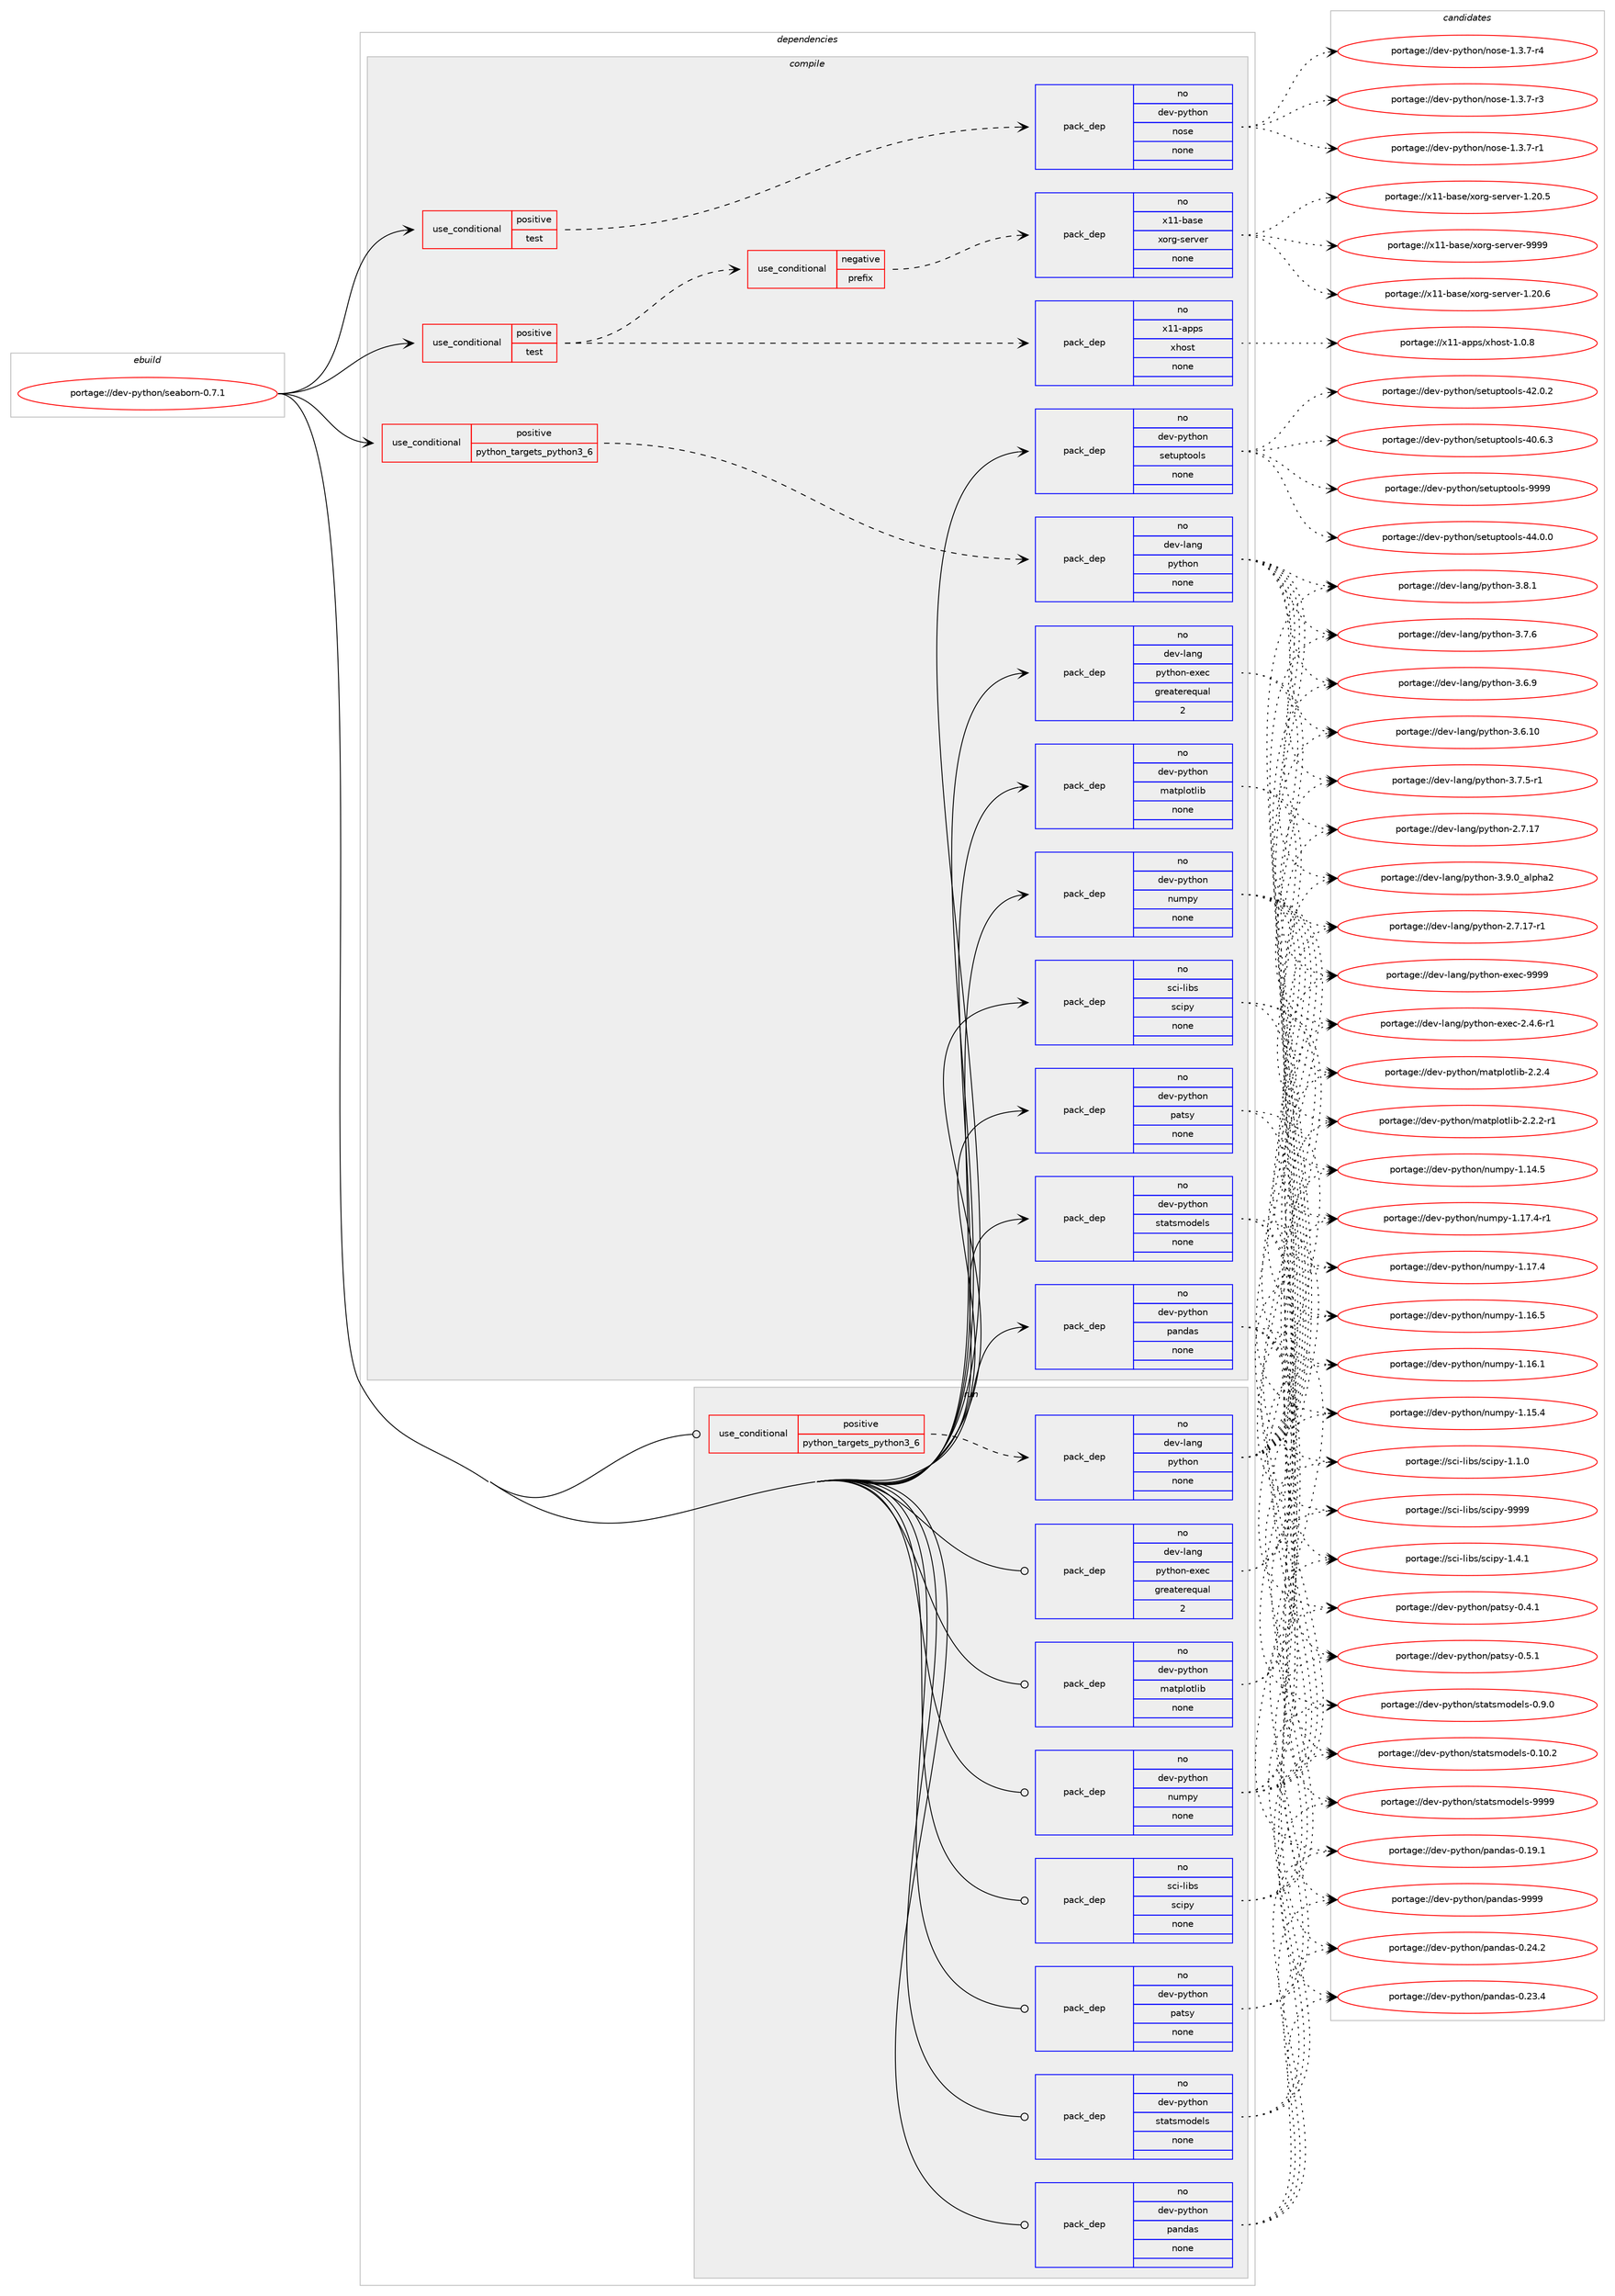 digraph prolog {

# *************
# Graph options
# *************

newrank=true;
concentrate=true;
compound=true;
graph [rankdir=LR,fontname=Helvetica,fontsize=10,ranksep=1.5];#, ranksep=2.5, nodesep=0.2];
edge  [arrowhead=vee];
node  [fontname=Helvetica,fontsize=10];

# **********
# The ebuild
# **********

subgraph cluster_leftcol {
color=gray;
rank=same;
label=<<i>ebuild</i>>;
id [label="portage://dev-python/seaborn-0.7.1", color=red, width=4, href="../dev-python/seaborn-0.7.1.svg"];
}

# ****************
# The dependencies
# ****************

subgraph cluster_midcol {
color=gray;
label=<<i>dependencies</i>>;
subgraph cluster_compile {
fillcolor="#eeeeee";
style=filled;
label=<<i>compile</i>>;
subgraph cond106258 {
dependency426656 [label=<<TABLE BORDER="0" CELLBORDER="1" CELLSPACING="0" CELLPADDING="4"><TR><TD ROWSPAN="3" CELLPADDING="10">use_conditional</TD></TR><TR><TD>positive</TD></TR><TR><TD>python_targets_python3_6</TD></TR></TABLE>>, shape=none, color=red];
subgraph pack315500 {
dependency426657 [label=<<TABLE BORDER="0" CELLBORDER="1" CELLSPACING="0" CELLPADDING="4" WIDTH="220"><TR><TD ROWSPAN="6" CELLPADDING="30">pack_dep</TD></TR><TR><TD WIDTH="110">no</TD></TR><TR><TD>dev-lang</TD></TR><TR><TD>python</TD></TR><TR><TD>none</TD></TR><TR><TD></TD></TR></TABLE>>, shape=none, color=blue];
}
dependency426656:e -> dependency426657:w [weight=20,style="dashed",arrowhead="vee"];
}
id:e -> dependency426656:w [weight=20,style="solid",arrowhead="vee"];
subgraph cond106259 {
dependency426658 [label=<<TABLE BORDER="0" CELLBORDER="1" CELLSPACING="0" CELLPADDING="4"><TR><TD ROWSPAN="3" CELLPADDING="10">use_conditional</TD></TR><TR><TD>positive</TD></TR><TR><TD>test</TD></TR></TABLE>>, shape=none, color=red];
subgraph cond106260 {
dependency426659 [label=<<TABLE BORDER="0" CELLBORDER="1" CELLSPACING="0" CELLPADDING="4"><TR><TD ROWSPAN="3" CELLPADDING="10">use_conditional</TD></TR><TR><TD>negative</TD></TR><TR><TD>prefix</TD></TR></TABLE>>, shape=none, color=red];
subgraph pack315501 {
dependency426660 [label=<<TABLE BORDER="0" CELLBORDER="1" CELLSPACING="0" CELLPADDING="4" WIDTH="220"><TR><TD ROWSPAN="6" CELLPADDING="30">pack_dep</TD></TR><TR><TD WIDTH="110">no</TD></TR><TR><TD>x11-base</TD></TR><TR><TD>xorg-server</TD></TR><TR><TD>none</TD></TR><TR><TD></TD></TR></TABLE>>, shape=none, color=blue];
}
dependency426659:e -> dependency426660:w [weight=20,style="dashed",arrowhead="vee"];
}
dependency426658:e -> dependency426659:w [weight=20,style="dashed",arrowhead="vee"];
subgraph pack315502 {
dependency426661 [label=<<TABLE BORDER="0" CELLBORDER="1" CELLSPACING="0" CELLPADDING="4" WIDTH="220"><TR><TD ROWSPAN="6" CELLPADDING="30">pack_dep</TD></TR><TR><TD WIDTH="110">no</TD></TR><TR><TD>x11-apps</TD></TR><TR><TD>xhost</TD></TR><TR><TD>none</TD></TR><TR><TD></TD></TR></TABLE>>, shape=none, color=blue];
}
dependency426658:e -> dependency426661:w [weight=20,style="dashed",arrowhead="vee"];
}
id:e -> dependency426658:w [weight=20,style="solid",arrowhead="vee"];
subgraph cond106261 {
dependency426662 [label=<<TABLE BORDER="0" CELLBORDER="1" CELLSPACING="0" CELLPADDING="4"><TR><TD ROWSPAN="3" CELLPADDING="10">use_conditional</TD></TR><TR><TD>positive</TD></TR><TR><TD>test</TD></TR></TABLE>>, shape=none, color=red];
subgraph pack315503 {
dependency426663 [label=<<TABLE BORDER="0" CELLBORDER="1" CELLSPACING="0" CELLPADDING="4" WIDTH="220"><TR><TD ROWSPAN="6" CELLPADDING="30">pack_dep</TD></TR><TR><TD WIDTH="110">no</TD></TR><TR><TD>dev-python</TD></TR><TR><TD>nose</TD></TR><TR><TD>none</TD></TR><TR><TD></TD></TR></TABLE>>, shape=none, color=blue];
}
dependency426662:e -> dependency426663:w [weight=20,style="dashed",arrowhead="vee"];
}
id:e -> dependency426662:w [weight=20,style="solid",arrowhead="vee"];
subgraph pack315504 {
dependency426664 [label=<<TABLE BORDER="0" CELLBORDER="1" CELLSPACING="0" CELLPADDING="4" WIDTH="220"><TR><TD ROWSPAN="6" CELLPADDING="30">pack_dep</TD></TR><TR><TD WIDTH="110">no</TD></TR><TR><TD>dev-lang</TD></TR><TR><TD>python-exec</TD></TR><TR><TD>greaterequal</TD></TR><TR><TD>2</TD></TR></TABLE>>, shape=none, color=blue];
}
id:e -> dependency426664:w [weight=20,style="solid",arrowhead="vee"];
subgraph pack315505 {
dependency426665 [label=<<TABLE BORDER="0" CELLBORDER="1" CELLSPACING="0" CELLPADDING="4" WIDTH="220"><TR><TD ROWSPAN="6" CELLPADDING="30">pack_dep</TD></TR><TR><TD WIDTH="110">no</TD></TR><TR><TD>dev-python</TD></TR><TR><TD>matplotlib</TD></TR><TR><TD>none</TD></TR><TR><TD></TD></TR></TABLE>>, shape=none, color=blue];
}
id:e -> dependency426665:w [weight=20,style="solid",arrowhead="vee"];
subgraph pack315506 {
dependency426666 [label=<<TABLE BORDER="0" CELLBORDER="1" CELLSPACING="0" CELLPADDING="4" WIDTH="220"><TR><TD ROWSPAN="6" CELLPADDING="30">pack_dep</TD></TR><TR><TD WIDTH="110">no</TD></TR><TR><TD>dev-python</TD></TR><TR><TD>numpy</TD></TR><TR><TD>none</TD></TR><TR><TD></TD></TR></TABLE>>, shape=none, color=blue];
}
id:e -> dependency426666:w [weight=20,style="solid",arrowhead="vee"];
subgraph pack315507 {
dependency426667 [label=<<TABLE BORDER="0" CELLBORDER="1" CELLSPACING="0" CELLPADDING="4" WIDTH="220"><TR><TD ROWSPAN="6" CELLPADDING="30">pack_dep</TD></TR><TR><TD WIDTH="110">no</TD></TR><TR><TD>dev-python</TD></TR><TR><TD>pandas</TD></TR><TR><TD>none</TD></TR><TR><TD></TD></TR></TABLE>>, shape=none, color=blue];
}
id:e -> dependency426667:w [weight=20,style="solid",arrowhead="vee"];
subgraph pack315508 {
dependency426668 [label=<<TABLE BORDER="0" CELLBORDER="1" CELLSPACING="0" CELLPADDING="4" WIDTH="220"><TR><TD ROWSPAN="6" CELLPADDING="30">pack_dep</TD></TR><TR><TD WIDTH="110">no</TD></TR><TR><TD>dev-python</TD></TR><TR><TD>patsy</TD></TR><TR><TD>none</TD></TR><TR><TD></TD></TR></TABLE>>, shape=none, color=blue];
}
id:e -> dependency426668:w [weight=20,style="solid",arrowhead="vee"];
subgraph pack315509 {
dependency426669 [label=<<TABLE BORDER="0" CELLBORDER="1" CELLSPACING="0" CELLPADDING="4" WIDTH="220"><TR><TD ROWSPAN="6" CELLPADDING="30">pack_dep</TD></TR><TR><TD WIDTH="110">no</TD></TR><TR><TD>dev-python</TD></TR><TR><TD>setuptools</TD></TR><TR><TD>none</TD></TR><TR><TD></TD></TR></TABLE>>, shape=none, color=blue];
}
id:e -> dependency426669:w [weight=20,style="solid",arrowhead="vee"];
subgraph pack315510 {
dependency426670 [label=<<TABLE BORDER="0" CELLBORDER="1" CELLSPACING="0" CELLPADDING="4" WIDTH="220"><TR><TD ROWSPAN="6" CELLPADDING="30">pack_dep</TD></TR><TR><TD WIDTH="110">no</TD></TR><TR><TD>dev-python</TD></TR><TR><TD>statsmodels</TD></TR><TR><TD>none</TD></TR><TR><TD></TD></TR></TABLE>>, shape=none, color=blue];
}
id:e -> dependency426670:w [weight=20,style="solid",arrowhead="vee"];
subgraph pack315511 {
dependency426671 [label=<<TABLE BORDER="0" CELLBORDER="1" CELLSPACING="0" CELLPADDING="4" WIDTH="220"><TR><TD ROWSPAN="6" CELLPADDING="30">pack_dep</TD></TR><TR><TD WIDTH="110">no</TD></TR><TR><TD>sci-libs</TD></TR><TR><TD>scipy</TD></TR><TR><TD>none</TD></TR><TR><TD></TD></TR></TABLE>>, shape=none, color=blue];
}
id:e -> dependency426671:w [weight=20,style="solid",arrowhead="vee"];
}
subgraph cluster_compileandrun {
fillcolor="#eeeeee";
style=filled;
label=<<i>compile and run</i>>;
}
subgraph cluster_run {
fillcolor="#eeeeee";
style=filled;
label=<<i>run</i>>;
subgraph cond106262 {
dependency426672 [label=<<TABLE BORDER="0" CELLBORDER="1" CELLSPACING="0" CELLPADDING="4"><TR><TD ROWSPAN="3" CELLPADDING="10">use_conditional</TD></TR><TR><TD>positive</TD></TR><TR><TD>python_targets_python3_6</TD></TR></TABLE>>, shape=none, color=red];
subgraph pack315512 {
dependency426673 [label=<<TABLE BORDER="0" CELLBORDER="1" CELLSPACING="0" CELLPADDING="4" WIDTH="220"><TR><TD ROWSPAN="6" CELLPADDING="30">pack_dep</TD></TR><TR><TD WIDTH="110">no</TD></TR><TR><TD>dev-lang</TD></TR><TR><TD>python</TD></TR><TR><TD>none</TD></TR><TR><TD></TD></TR></TABLE>>, shape=none, color=blue];
}
dependency426672:e -> dependency426673:w [weight=20,style="dashed",arrowhead="vee"];
}
id:e -> dependency426672:w [weight=20,style="solid",arrowhead="odot"];
subgraph pack315513 {
dependency426674 [label=<<TABLE BORDER="0" CELLBORDER="1" CELLSPACING="0" CELLPADDING="4" WIDTH="220"><TR><TD ROWSPAN="6" CELLPADDING="30">pack_dep</TD></TR><TR><TD WIDTH="110">no</TD></TR><TR><TD>dev-lang</TD></TR><TR><TD>python-exec</TD></TR><TR><TD>greaterequal</TD></TR><TR><TD>2</TD></TR></TABLE>>, shape=none, color=blue];
}
id:e -> dependency426674:w [weight=20,style="solid",arrowhead="odot"];
subgraph pack315514 {
dependency426675 [label=<<TABLE BORDER="0" CELLBORDER="1" CELLSPACING="0" CELLPADDING="4" WIDTH="220"><TR><TD ROWSPAN="6" CELLPADDING="30">pack_dep</TD></TR><TR><TD WIDTH="110">no</TD></TR><TR><TD>dev-python</TD></TR><TR><TD>matplotlib</TD></TR><TR><TD>none</TD></TR><TR><TD></TD></TR></TABLE>>, shape=none, color=blue];
}
id:e -> dependency426675:w [weight=20,style="solid",arrowhead="odot"];
subgraph pack315515 {
dependency426676 [label=<<TABLE BORDER="0" CELLBORDER="1" CELLSPACING="0" CELLPADDING="4" WIDTH="220"><TR><TD ROWSPAN="6" CELLPADDING="30">pack_dep</TD></TR><TR><TD WIDTH="110">no</TD></TR><TR><TD>dev-python</TD></TR><TR><TD>numpy</TD></TR><TR><TD>none</TD></TR><TR><TD></TD></TR></TABLE>>, shape=none, color=blue];
}
id:e -> dependency426676:w [weight=20,style="solid",arrowhead="odot"];
subgraph pack315516 {
dependency426677 [label=<<TABLE BORDER="0" CELLBORDER="1" CELLSPACING="0" CELLPADDING="4" WIDTH="220"><TR><TD ROWSPAN="6" CELLPADDING="30">pack_dep</TD></TR><TR><TD WIDTH="110">no</TD></TR><TR><TD>dev-python</TD></TR><TR><TD>pandas</TD></TR><TR><TD>none</TD></TR><TR><TD></TD></TR></TABLE>>, shape=none, color=blue];
}
id:e -> dependency426677:w [weight=20,style="solid",arrowhead="odot"];
subgraph pack315517 {
dependency426678 [label=<<TABLE BORDER="0" CELLBORDER="1" CELLSPACING="0" CELLPADDING="4" WIDTH="220"><TR><TD ROWSPAN="6" CELLPADDING="30">pack_dep</TD></TR><TR><TD WIDTH="110">no</TD></TR><TR><TD>dev-python</TD></TR><TR><TD>patsy</TD></TR><TR><TD>none</TD></TR><TR><TD></TD></TR></TABLE>>, shape=none, color=blue];
}
id:e -> dependency426678:w [weight=20,style="solid",arrowhead="odot"];
subgraph pack315518 {
dependency426679 [label=<<TABLE BORDER="0" CELLBORDER="1" CELLSPACING="0" CELLPADDING="4" WIDTH="220"><TR><TD ROWSPAN="6" CELLPADDING="30">pack_dep</TD></TR><TR><TD WIDTH="110">no</TD></TR><TR><TD>dev-python</TD></TR><TR><TD>statsmodels</TD></TR><TR><TD>none</TD></TR><TR><TD></TD></TR></TABLE>>, shape=none, color=blue];
}
id:e -> dependency426679:w [weight=20,style="solid",arrowhead="odot"];
subgraph pack315519 {
dependency426680 [label=<<TABLE BORDER="0" CELLBORDER="1" CELLSPACING="0" CELLPADDING="4" WIDTH="220"><TR><TD ROWSPAN="6" CELLPADDING="30">pack_dep</TD></TR><TR><TD WIDTH="110">no</TD></TR><TR><TD>sci-libs</TD></TR><TR><TD>scipy</TD></TR><TR><TD>none</TD></TR><TR><TD></TD></TR></TABLE>>, shape=none, color=blue];
}
id:e -> dependency426680:w [weight=20,style="solid",arrowhead="odot"];
}
}

# **************
# The candidates
# **************

subgraph cluster_choices {
rank=same;
color=gray;
label=<<i>candidates</i>>;

subgraph choice315500 {
color=black;
nodesep=1;
choice10010111845108971101034711212111610411111045514657464895971081121049750 [label="portage://dev-lang/python-3.9.0_alpha2", color=red, width=4,href="../dev-lang/python-3.9.0_alpha2.svg"];
choice100101118451089711010347112121116104111110455146564649 [label="portage://dev-lang/python-3.8.1", color=red, width=4,href="../dev-lang/python-3.8.1.svg"];
choice100101118451089711010347112121116104111110455146554654 [label="portage://dev-lang/python-3.7.6", color=red, width=4,href="../dev-lang/python-3.7.6.svg"];
choice1001011184510897110103471121211161041111104551465546534511449 [label="portage://dev-lang/python-3.7.5-r1", color=red, width=4,href="../dev-lang/python-3.7.5-r1.svg"];
choice100101118451089711010347112121116104111110455146544657 [label="portage://dev-lang/python-3.6.9", color=red, width=4,href="../dev-lang/python-3.6.9.svg"];
choice10010111845108971101034711212111610411111045514654464948 [label="portage://dev-lang/python-3.6.10", color=red, width=4,href="../dev-lang/python-3.6.10.svg"];
choice100101118451089711010347112121116104111110455046554649554511449 [label="portage://dev-lang/python-2.7.17-r1", color=red, width=4,href="../dev-lang/python-2.7.17-r1.svg"];
choice10010111845108971101034711212111610411111045504655464955 [label="portage://dev-lang/python-2.7.17", color=red, width=4,href="../dev-lang/python-2.7.17.svg"];
dependency426657:e -> choice10010111845108971101034711212111610411111045514657464895971081121049750:w [style=dotted,weight="100"];
dependency426657:e -> choice100101118451089711010347112121116104111110455146564649:w [style=dotted,weight="100"];
dependency426657:e -> choice100101118451089711010347112121116104111110455146554654:w [style=dotted,weight="100"];
dependency426657:e -> choice1001011184510897110103471121211161041111104551465546534511449:w [style=dotted,weight="100"];
dependency426657:e -> choice100101118451089711010347112121116104111110455146544657:w [style=dotted,weight="100"];
dependency426657:e -> choice10010111845108971101034711212111610411111045514654464948:w [style=dotted,weight="100"];
dependency426657:e -> choice100101118451089711010347112121116104111110455046554649554511449:w [style=dotted,weight="100"];
dependency426657:e -> choice10010111845108971101034711212111610411111045504655464955:w [style=dotted,weight="100"];
}
subgraph choice315501 {
color=black;
nodesep=1;
choice120494945989711510147120111114103451151011141181011144557575757 [label="portage://x11-base/xorg-server-9999", color=red, width=4,href="../x11-base/xorg-server-9999.svg"];
choice1204949459897115101471201111141034511510111411810111445494650484654 [label="portage://x11-base/xorg-server-1.20.6", color=red, width=4,href="../x11-base/xorg-server-1.20.6.svg"];
choice1204949459897115101471201111141034511510111411810111445494650484653 [label="portage://x11-base/xorg-server-1.20.5", color=red, width=4,href="../x11-base/xorg-server-1.20.5.svg"];
dependency426660:e -> choice120494945989711510147120111114103451151011141181011144557575757:w [style=dotted,weight="100"];
dependency426660:e -> choice1204949459897115101471201111141034511510111411810111445494650484654:w [style=dotted,weight="100"];
dependency426660:e -> choice1204949459897115101471201111141034511510111411810111445494650484653:w [style=dotted,weight="100"];
}
subgraph choice315502 {
color=black;
nodesep=1;
choice1204949459711211211547120104111115116454946484656 [label="portage://x11-apps/xhost-1.0.8", color=red, width=4,href="../x11-apps/xhost-1.0.8.svg"];
dependency426661:e -> choice1204949459711211211547120104111115116454946484656:w [style=dotted,weight="100"];
}
subgraph choice315503 {
color=black;
nodesep=1;
choice10010111845112121116104111110471101111151014549465146554511452 [label="portage://dev-python/nose-1.3.7-r4", color=red, width=4,href="../dev-python/nose-1.3.7-r4.svg"];
choice10010111845112121116104111110471101111151014549465146554511451 [label="portage://dev-python/nose-1.3.7-r3", color=red, width=4,href="../dev-python/nose-1.3.7-r3.svg"];
choice10010111845112121116104111110471101111151014549465146554511449 [label="portage://dev-python/nose-1.3.7-r1", color=red, width=4,href="../dev-python/nose-1.3.7-r1.svg"];
dependency426663:e -> choice10010111845112121116104111110471101111151014549465146554511452:w [style=dotted,weight="100"];
dependency426663:e -> choice10010111845112121116104111110471101111151014549465146554511451:w [style=dotted,weight="100"];
dependency426663:e -> choice10010111845112121116104111110471101111151014549465146554511449:w [style=dotted,weight="100"];
}
subgraph choice315504 {
color=black;
nodesep=1;
choice10010111845108971101034711212111610411111045101120101994557575757 [label="portage://dev-lang/python-exec-9999", color=red, width=4,href="../dev-lang/python-exec-9999.svg"];
choice10010111845108971101034711212111610411111045101120101994550465246544511449 [label="portage://dev-lang/python-exec-2.4.6-r1", color=red, width=4,href="../dev-lang/python-exec-2.4.6-r1.svg"];
dependency426664:e -> choice10010111845108971101034711212111610411111045101120101994557575757:w [style=dotted,weight="100"];
dependency426664:e -> choice10010111845108971101034711212111610411111045101120101994550465246544511449:w [style=dotted,weight="100"];
}
subgraph choice315505 {
color=black;
nodesep=1;
choice10010111845112121116104111110471099711611210811111610810598455046504652 [label="portage://dev-python/matplotlib-2.2.4", color=red, width=4,href="../dev-python/matplotlib-2.2.4.svg"];
choice100101118451121211161041111104710997116112108111116108105984550465046504511449 [label="portage://dev-python/matplotlib-2.2.2-r1", color=red, width=4,href="../dev-python/matplotlib-2.2.2-r1.svg"];
dependency426665:e -> choice10010111845112121116104111110471099711611210811111610810598455046504652:w [style=dotted,weight="100"];
dependency426665:e -> choice100101118451121211161041111104710997116112108111116108105984550465046504511449:w [style=dotted,weight="100"];
}
subgraph choice315506 {
color=black;
nodesep=1;
choice1001011184511212111610411111047110117109112121454946495546524511449 [label="portage://dev-python/numpy-1.17.4-r1", color=red, width=4,href="../dev-python/numpy-1.17.4-r1.svg"];
choice100101118451121211161041111104711011710911212145494649554652 [label="portage://dev-python/numpy-1.17.4", color=red, width=4,href="../dev-python/numpy-1.17.4.svg"];
choice100101118451121211161041111104711011710911212145494649544653 [label="portage://dev-python/numpy-1.16.5", color=red, width=4,href="../dev-python/numpy-1.16.5.svg"];
choice100101118451121211161041111104711011710911212145494649544649 [label="portage://dev-python/numpy-1.16.1", color=red, width=4,href="../dev-python/numpy-1.16.1.svg"];
choice100101118451121211161041111104711011710911212145494649534652 [label="portage://dev-python/numpy-1.15.4", color=red, width=4,href="../dev-python/numpy-1.15.4.svg"];
choice100101118451121211161041111104711011710911212145494649524653 [label="portage://dev-python/numpy-1.14.5", color=red, width=4,href="../dev-python/numpy-1.14.5.svg"];
dependency426666:e -> choice1001011184511212111610411111047110117109112121454946495546524511449:w [style=dotted,weight="100"];
dependency426666:e -> choice100101118451121211161041111104711011710911212145494649554652:w [style=dotted,weight="100"];
dependency426666:e -> choice100101118451121211161041111104711011710911212145494649544653:w [style=dotted,weight="100"];
dependency426666:e -> choice100101118451121211161041111104711011710911212145494649544649:w [style=dotted,weight="100"];
dependency426666:e -> choice100101118451121211161041111104711011710911212145494649534652:w [style=dotted,weight="100"];
dependency426666:e -> choice100101118451121211161041111104711011710911212145494649524653:w [style=dotted,weight="100"];
}
subgraph choice315507 {
color=black;
nodesep=1;
choice100101118451121211161041111104711297110100971154557575757 [label="portage://dev-python/pandas-9999", color=red, width=4,href="../dev-python/pandas-9999.svg"];
choice1001011184511212111610411111047112971101009711545484650524650 [label="portage://dev-python/pandas-0.24.2", color=red, width=4,href="../dev-python/pandas-0.24.2.svg"];
choice1001011184511212111610411111047112971101009711545484650514652 [label="portage://dev-python/pandas-0.23.4", color=red, width=4,href="../dev-python/pandas-0.23.4.svg"];
choice1001011184511212111610411111047112971101009711545484649574649 [label="portage://dev-python/pandas-0.19.1", color=red, width=4,href="../dev-python/pandas-0.19.1.svg"];
dependency426667:e -> choice100101118451121211161041111104711297110100971154557575757:w [style=dotted,weight="100"];
dependency426667:e -> choice1001011184511212111610411111047112971101009711545484650524650:w [style=dotted,weight="100"];
dependency426667:e -> choice1001011184511212111610411111047112971101009711545484650514652:w [style=dotted,weight="100"];
dependency426667:e -> choice1001011184511212111610411111047112971101009711545484649574649:w [style=dotted,weight="100"];
}
subgraph choice315508 {
color=black;
nodesep=1;
choice100101118451121211161041111104711297116115121454846534649 [label="portage://dev-python/patsy-0.5.1", color=red, width=4,href="../dev-python/patsy-0.5.1.svg"];
choice100101118451121211161041111104711297116115121454846524649 [label="portage://dev-python/patsy-0.4.1", color=red, width=4,href="../dev-python/patsy-0.4.1.svg"];
dependency426668:e -> choice100101118451121211161041111104711297116115121454846534649:w [style=dotted,weight="100"];
dependency426668:e -> choice100101118451121211161041111104711297116115121454846524649:w [style=dotted,weight="100"];
}
subgraph choice315509 {
color=black;
nodesep=1;
choice10010111845112121116104111110471151011161171121161111111081154557575757 [label="portage://dev-python/setuptools-9999", color=red, width=4,href="../dev-python/setuptools-9999.svg"];
choice100101118451121211161041111104711510111611711211611111110811545525246484648 [label="portage://dev-python/setuptools-44.0.0", color=red, width=4,href="../dev-python/setuptools-44.0.0.svg"];
choice100101118451121211161041111104711510111611711211611111110811545525046484650 [label="portage://dev-python/setuptools-42.0.2", color=red, width=4,href="../dev-python/setuptools-42.0.2.svg"];
choice100101118451121211161041111104711510111611711211611111110811545524846544651 [label="portage://dev-python/setuptools-40.6.3", color=red, width=4,href="../dev-python/setuptools-40.6.3.svg"];
dependency426669:e -> choice10010111845112121116104111110471151011161171121161111111081154557575757:w [style=dotted,weight="100"];
dependency426669:e -> choice100101118451121211161041111104711510111611711211611111110811545525246484648:w [style=dotted,weight="100"];
dependency426669:e -> choice100101118451121211161041111104711510111611711211611111110811545525046484650:w [style=dotted,weight="100"];
dependency426669:e -> choice100101118451121211161041111104711510111611711211611111110811545524846544651:w [style=dotted,weight="100"];
}
subgraph choice315510 {
color=black;
nodesep=1;
choice1001011184511212111610411111047115116971161151091111001011081154557575757 [label="portage://dev-python/statsmodels-9999", color=red, width=4,href="../dev-python/statsmodels-9999.svg"];
choice100101118451121211161041111104711511697116115109111100101108115454846574648 [label="portage://dev-python/statsmodels-0.9.0", color=red, width=4,href="../dev-python/statsmodels-0.9.0.svg"];
choice10010111845112121116104111110471151169711611510911110010110811545484649484650 [label="portage://dev-python/statsmodels-0.10.2", color=red, width=4,href="../dev-python/statsmodels-0.10.2.svg"];
dependency426670:e -> choice1001011184511212111610411111047115116971161151091111001011081154557575757:w [style=dotted,weight="100"];
dependency426670:e -> choice100101118451121211161041111104711511697116115109111100101108115454846574648:w [style=dotted,weight="100"];
dependency426670:e -> choice10010111845112121116104111110471151169711611510911110010110811545484649484650:w [style=dotted,weight="100"];
}
subgraph choice315511 {
color=black;
nodesep=1;
choice11599105451081059811547115991051121214557575757 [label="portage://sci-libs/scipy-9999", color=red, width=4,href="../sci-libs/scipy-9999.svg"];
choice1159910545108105981154711599105112121454946524649 [label="portage://sci-libs/scipy-1.4.1", color=red, width=4,href="../sci-libs/scipy-1.4.1.svg"];
choice1159910545108105981154711599105112121454946494648 [label="portage://sci-libs/scipy-1.1.0", color=red, width=4,href="../sci-libs/scipy-1.1.0.svg"];
dependency426671:e -> choice11599105451081059811547115991051121214557575757:w [style=dotted,weight="100"];
dependency426671:e -> choice1159910545108105981154711599105112121454946524649:w [style=dotted,weight="100"];
dependency426671:e -> choice1159910545108105981154711599105112121454946494648:w [style=dotted,weight="100"];
}
subgraph choice315512 {
color=black;
nodesep=1;
choice10010111845108971101034711212111610411111045514657464895971081121049750 [label="portage://dev-lang/python-3.9.0_alpha2", color=red, width=4,href="../dev-lang/python-3.9.0_alpha2.svg"];
choice100101118451089711010347112121116104111110455146564649 [label="portage://dev-lang/python-3.8.1", color=red, width=4,href="../dev-lang/python-3.8.1.svg"];
choice100101118451089711010347112121116104111110455146554654 [label="portage://dev-lang/python-3.7.6", color=red, width=4,href="../dev-lang/python-3.7.6.svg"];
choice1001011184510897110103471121211161041111104551465546534511449 [label="portage://dev-lang/python-3.7.5-r1", color=red, width=4,href="../dev-lang/python-3.7.5-r1.svg"];
choice100101118451089711010347112121116104111110455146544657 [label="portage://dev-lang/python-3.6.9", color=red, width=4,href="../dev-lang/python-3.6.9.svg"];
choice10010111845108971101034711212111610411111045514654464948 [label="portage://dev-lang/python-3.6.10", color=red, width=4,href="../dev-lang/python-3.6.10.svg"];
choice100101118451089711010347112121116104111110455046554649554511449 [label="portage://dev-lang/python-2.7.17-r1", color=red, width=4,href="../dev-lang/python-2.7.17-r1.svg"];
choice10010111845108971101034711212111610411111045504655464955 [label="portage://dev-lang/python-2.7.17", color=red, width=4,href="../dev-lang/python-2.7.17.svg"];
dependency426673:e -> choice10010111845108971101034711212111610411111045514657464895971081121049750:w [style=dotted,weight="100"];
dependency426673:e -> choice100101118451089711010347112121116104111110455146564649:w [style=dotted,weight="100"];
dependency426673:e -> choice100101118451089711010347112121116104111110455146554654:w [style=dotted,weight="100"];
dependency426673:e -> choice1001011184510897110103471121211161041111104551465546534511449:w [style=dotted,weight="100"];
dependency426673:e -> choice100101118451089711010347112121116104111110455146544657:w [style=dotted,weight="100"];
dependency426673:e -> choice10010111845108971101034711212111610411111045514654464948:w [style=dotted,weight="100"];
dependency426673:e -> choice100101118451089711010347112121116104111110455046554649554511449:w [style=dotted,weight="100"];
dependency426673:e -> choice10010111845108971101034711212111610411111045504655464955:w [style=dotted,weight="100"];
}
subgraph choice315513 {
color=black;
nodesep=1;
choice10010111845108971101034711212111610411111045101120101994557575757 [label="portage://dev-lang/python-exec-9999", color=red, width=4,href="../dev-lang/python-exec-9999.svg"];
choice10010111845108971101034711212111610411111045101120101994550465246544511449 [label="portage://dev-lang/python-exec-2.4.6-r1", color=red, width=4,href="../dev-lang/python-exec-2.4.6-r1.svg"];
dependency426674:e -> choice10010111845108971101034711212111610411111045101120101994557575757:w [style=dotted,weight="100"];
dependency426674:e -> choice10010111845108971101034711212111610411111045101120101994550465246544511449:w [style=dotted,weight="100"];
}
subgraph choice315514 {
color=black;
nodesep=1;
choice10010111845112121116104111110471099711611210811111610810598455046504652 [label="portage://dev-python/matplotlib-2.2.4", color=red, width=4,href="../dev-python/matplotlib-2.2.4.svg"];
choice100101118451121211161041111104710997116112108111116108105984550465046504511449 [label="portage://dev-python/matplotlib-2.2.2-r1", color=red, width=4,href="../dev-python/matplotlib-2.2.2-r1.svg"];
dependency426675:e -> choice10010111845112121116104111110471099711611210811111610810598455046504652:w [style=dotted,weight="100"];
dependency426675:e -> choice100101118451121211161041111104710997116112108111116108105984550465046504511449:w [style=dotted,weight="100"];
}
subgraph choice315515 {
color=black;
nodesep=1;
choice1001011184511212111610411111047110117109112121454946495546524511449 [label="portage://dev-python/numpy-1.17.4-r1", color=red, width=4,href="../dev-python/numpy-1.17.4-r1.svg"];
choice100101118451121211161041111104711011710911212145494649554652 [label="portage://dev-python/numpy-1.17.4", color=red, width=4,href="../dev-python/numpy-1.17.4.svg"];
choice100101118451121211161041111104711011710911212145494649544653 [label="portage://dev-python/numpy-1.16.5", color=red, width=4,href="../dev-python/numpy-1.16.5.svg"];
choice100101118451121211161041111104711011710911212145494649544649 [label="portage://dev-python/numpy-1.16.1", color=red, width=4,href="../dev-python/numpy-1.16.1.svg"];
choice100101118451121211161041111104711011710911212145494649534652 [label="portage://dev-python/numpy-1.15.4", color=red, width=4,href="../dev-python/numpy-1.15.4.svg"];
choice100101118451121211161041111104711011710911212145494649524653 [label="portage://dev-python/numpy-1.14.5", color=red, width=4,href="../dev-python/numpy-1.14.5.svg"];
dependency426676:e -> choice1001011184511212111610411111047110117109112121454946495546524511449:w [style=dotted,weight="100"];
dependency426676:e -> choice100101118451121211161041111104711011710911212145494649554652:w [style=dotted,weight="100"];
dependency426676:e -> choice100101118451121211161041111104711011710911212145494649544653:w [style=dotted,weight="100"];
dependency426676:e -> choice100101118451121211161041111104711011710911212145494649544649:w [style=dotted,weight="100"];
dependency426676:e -> choice100101118451121211161041111104711011710911212145494649534652:w [style=dotted,weight="100"];
dependency426676:e -> choice100101118451121211161041111104711011710911212145494649524653:w [style=dotted,weight="100"];
}
subgraph choice315516 {
color=black;
nodesep=1;
choice100101118451121211161041111104711297110100971154557575757 [label="portage://dev-python/pandas-9999", color=red, width=4,href="../dev-python/pandas-9999.svg"];
choice1001011184511212111610411111047112971101009711545484650524650 [label="portage://dev-python/pandas-0.24.2", color=red, width=4,href="../dev-python/pandas-0.24.2.svg"];
choice1001011184511212111610411111047112971101009711545484650514652 [label="portage://dev-python/pandas-0.23.4", color=red, width=4,href="../dev-python/pandas-0.23.4.svg"];
choice1001011184511212111610411111047112971101009711545484649574649 [label="portage://dev-python/pandas-0.19.1", color=red, width=4,href="../dev-python/pandas-0.19.1.svg"];
dependency426677:e -> choice100101118451121211161041111104711297110100971154557575757:w [style=dotted,weight="100"];
dependency426677:e -> choice1001011184511212111610411111047112971101009711545484650524650:w [style=dotted,weight="100"];
dependency426677:e -> choice1001011184511212111610411111047112971101009711545484650514652:w [style=dotted,weight="100"];
dependency426677:e -> choice1001011184511212111610411111047112971101009711545484649574649:w [style=dotted,weight="100"];
}
subgraph choice315517 {
color=black;
nodesep=1;
choice100101118451121211161041111104711297116115121454846534649 [label="portage://dev-python/patsy-0.5.1", color=red, width=4,href="../dev-python/patsy-0.5.1.svg"];
choice100101118451121211161041111104711297116115121454846524649 [label="portage://dev-python/patsy-0.4.1", color=red, width=4,href="../dev-python/patsy-0.4.1.svg"];
dependency426678:e -> choice100101118451121211161041111104711297116115121454846534649:w [style=dotted,weight="100"];
dependency426678:e -> choice100101118451121211161041111104711297116115121454846524649:w [style=dotted,weight="100"];
}
subgraph choice315518 {
color=black;
nodesep=1;
choice1001011184511212111610411111047115116971161151091111001011081154557575757 [label="portage://dev-python/statsmodels-9999", color=red, width=4,href="../dev-python/statsmodels-9999.svg"];
choice100101118451121211161041111104711511697116115109111100101108115454846574648 [label="portage://dev-python/statsmodels-0.9.0", color=red, width=4,href="../dev-python/statsmodels-0.9.0.svg"];
choice10010111845112121116104111110471151169711611510911110010110811545484649484650 [label="portage://dev-python/statsmodels-0.10.2", color=red, width=4,href="../dev-python/statsmodels-0.10.2.svg"];
dependency426679:e -> choice1001011184511212111610411111047115116971161151091111001011081154557575757:w [style=dotted,weight="100"];
dependency426679:e -> choice100101118451121211161041111104711511697116115109111100101108115454846574648:w [style=dotted,weight="100"];
dependency426679:e -> choice10010111845112121116104111110471151169711611510911110010110811545484649484650:w [style=dotted,weight="100"];
}
subgraph choice315519 {
color=black;
nodesep=1;
choice11599105451081059811547115991051121214557575757 [label="portage://sci-libs/scipy-9999", color=red, width=4,href="../sci-libs/scipy-9999.svg"];
choice1159910545108105981154711599105112121454946524649 [label="portage://sci-libs/scipy-1.4.1", color=red, width=4,href="../sci-libs/scipy-1.4.1.svg"];
choice1159910545108105981154711599105112121454946494648 [label="portage://sci-libs/scipy-1.1.0", color=red, width=4,href="../sci-libs/scipy-1.1.0.svg"];
dependency426680:e -> choice11599105451081059811547115991051121214557575757:w [style=dotted,weight="100"];
dependency426680:e -> choice1159910545108105981154711599105112121454946524649:w [style=dotted,weight="100"];
dependency426680:e -> choice1159910545108105981154711599105112121454946494648:w [style=dotted,weight="100"];
}
}

}

